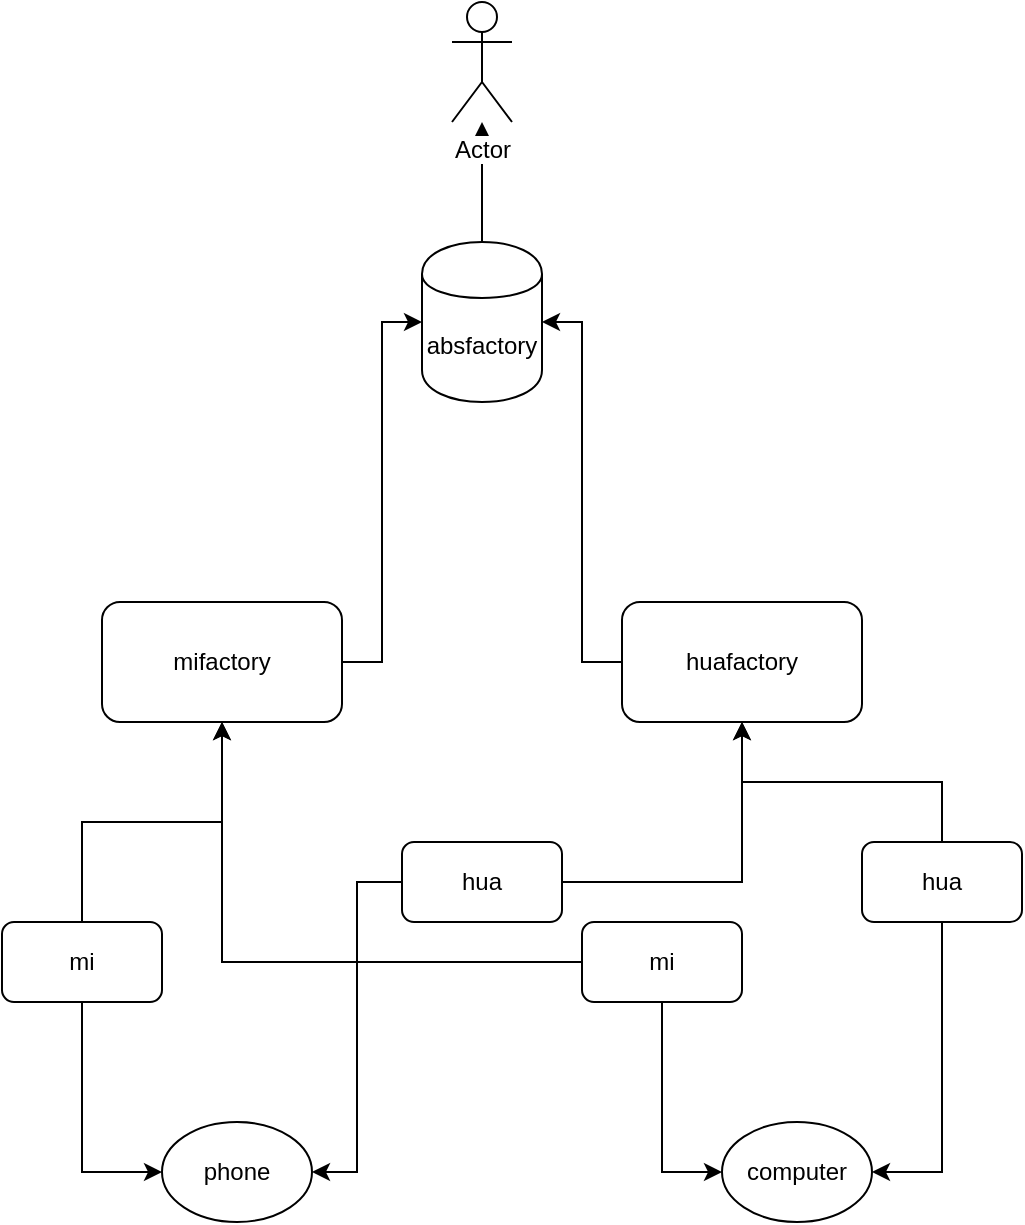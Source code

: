 <mxfile version="13.1.5" type="github">
  <diagram id="Lff7YvmYgtOwgRBLiUNm" name="Page-1">
    <mxGraphModel dx="1422" dy="772" grid="1" gridSize="10" guides="1" tooltips="1" connect="1" arrows="1" fold="1" page="1" pageScale="1" pageWidth="827" pageHeight="1169" math="0" shadow="0">
      <root>
        <mxCell id="0" />
        <mxCell id="1" parent="0" />
        <mxCell id="Yo-x4cgYG-3PW48Pr5Y--7" style="edgeStyle=orthogonalEdgeStyle;rounded=0;orthogonalLoop=1;jettySize=auto;html=1;entryX=0;entryY=0.5;entryDx=0;entryDy=0;" edge="1" parent="1" source="Yo-x4cgYG-3PW48Pr5Y--1" target="Yo-x4cgYG-3PW48Pr5Y--6">
          <mxGeometry relative="1" as="geometry" />
        </mxCell>
        <mxCell id="Yo-x4cgYG-3PW48Pr5Y--14" style="edgeStyle=orthogonalEdgeStyle;rounded=0;orthogonalLoop=1;jettySize=auto;html=1;entryX=0.5;entryY=1;entryDx=0;entryDy=0;" edge="1" parent="1" source="Yo-x4cgYG-3PW48Pr5Y--1" target="Yo-x4cgYG-3PW48Pr5Y--13">
          <mxGeometry relative="1" as="geometry" />
        </mxCell>
        <mxCell id="Yo-x4cgYG-3PW48Pr5Y--1" value="mi" style="rounded=1;whiteSpace=wrap;html=1;" vertex="1" parent="1">
          <mxGeometry x="90" y="490" width="80" height="40" as="geometry" />
        </mxCell>
        <mxCell id="Yo-x4cgYG-3PW48Pr5Y--16" style="edgeStyle=orthogonalEdgeStyle;rounded=0;orthogonalLoop=1;jettySize=auto;html=1;entryX=1;entryY=0.5;entryDx=0;entryDy=0;" edge="1" parent="1" source="Yo-x4cgYG-3PW48Pr5Y--2" target="Yo-x4cgYG-3PW48Pr5Y--6">
          <mxGeometry relative="1" as="geometry" />
        </mxCell>
        <mxCell id="Yo-x4cgYG-3PW48Pr5Y--18" style="edgeStyle=orthogonalEdgeStyle;rounded=0;orthogonalLoop=1;jettySize=auto;html=1;" edge="1" parent="1" source="Yo-x4cgYG-3PW48Pr5Y--2" target="Yo-x4cgYG-3PW48Pr5Y--17">
          <mxGeometry relative="1" as="geometry" />
        </mxCell>
        <mxCell id="Yo-x4cgYG-3PW48Pr5Y--2" value="hua" style="rounded=1;whiteSpace=wrap;html=1;" vertex="1" parent="1">
          <mxGeometry x="290" y="450" width="80" height="40" as="geometry" />
        </mxCell>
        <mxCell id="Yo-x4cgYG-3PW48Pr5Y--11" style="edgeStyle=orthogonalEdgeStyle;rounded=0;orthogonalLoop=1;jettySize=auto;html=1;entryX=0;entryY=0.5;entryDx=0;entryDy=0;" edge="1" parent="1" source="Yo-x4cgYG-3PW48Pr5Y--3" target="Yo-x4cgYG-3PW48Pr5Y--9">
          <mxGeometry relative="1" as="geometry" />
        </mxCell>
        <mxCell id="Yo-x4cgYG-3PW48Pr5Y--15" style="edgeStyle=orthogonalEdgeStyle;rounded=0;orthogonalLoop=1;jettySize=auto;html=1;" edge="1" parent="1" source="Yo-x4cgYG-3PW48Pr5Y--3" target="Yo-x4cgYG-3PW48Pr5Y--13">
          <mxGeometry relative="1" as="geometry" />
        </mxCell>
        <mxCell id="Yo-x4cgYG-3PW48Pr5Y--3" value="mi" style="rounded=1;whiteSpace=wrap;html=1;" vertex="1" parent="1">
          <mxGeometry x="380" y="490" width="80" height="40" as="geometry" />
        </mxCell>
        <mxCell id="Yo-x4cgYG-3PW48Pr5Y--12" style="edgeStyle=orthogonalEdgeStyle;rounded=0;orthogonalLoop=1;jettySize=auto;html=1;entryX=1;entryY=0.5;entryDx=0;entryDy=0;" edge="1" parent="1" source="Yo-x4cgYG-3PW48Pr5Y--4" target="Yo-x4cgYG-3PW48Pr5Y--9">
          <mxGeometry relative="1" as="geometry" />
        </mxCell>
        <mxCell id="Yo-x4cgYG-3PW48Pr5Y--19" style="edgeStyle=orthogonalEdgeStyle;rounded=0;orthogonalLoop=1;jettySize=auto;html=1;entryX=0.5;entryY=1;entryDx=0;entryDy=0;" edge="1" parent="1" source="Yo-x4cgYG-3PW48Pr5Y--4" target="Yo-x4cgYG-3PW48Pr5Y--17">
          <mxGeometry relative="1" as="geometry" />
        </mxCell>
        <mxCell id="Yo-x4cgYG-3PW48Pr5Y--4" value="hua" style="rounded=1;whiteSpace=wrap;html=1;" vertex="1" parent="1">
          <mxGeometry x="520" y="450" width="80" height="40" as="geometry" />
        </mxCell>
        <mxCell id="Yo-x4cgYG-3PW48Pr5Y--6" value="phone" style="ellipse;whiteSpace=wrap;html=1;" vertex="1" parent="1">
          <mxGeometry x="170" y="590" width="75" height="50" as="geometry" />
        </mxCell>
        <mxCell id="Yo-x4cgYG-3PW48Pr5Y--9" value="computer" style="ellipse;whiteSpace=wrap;html=1;" vertex="1" parent="1">
          <mxGeometry x="450" y="590" width="75" height="50" as="geometry" />
        </mxCell>
        <mxCell id="Yo-x4cgYG-3PW48Pr5Y--22" style="edgeStyle=orthogonalEdgeStyle;rounded=0;orthogonalLoop=1;jettySize=auto;html=1;entryX=0;entryY=0.5;entryDx=0;entryDy=0;" edge="1" parent="1" source="Yo-x4cgYG-3PW48Pr5Y--13" target="Yo-x4cgYG-3PW48Pr5Y--20">
          <mxGeometry relative="1" as="geometry" />
        </mxCell>
        <mxCell id="Yo-x4cgYG-3PW48Pr5Y--13" value="mifactory" style="rounded=1;whiteSpace=wrap;html=1;" vertex="1" parent="1">
          <mxGeometry x="140" y="330" width="120" height="60" as="geometry" />
        </mxCell>
        <mxCell id="Yo-x4cgYG-3PW48Pr5Y--23" style="edgeStyle=orthogonalEdgeStyle;rounded=0;orthogonalLoop=1;jettySize=auto;html=1;entryX=1;entryY=0.5;entryDx=0;entryDy=0;" edge="1" parent="1" source="Yo-x4cgYG-3PW48Pr5Y--17" target="Yo-x4cgYG-3PW48Pr5Y--20">
          <mxGeometry relative="1" as="geometry" />
        </mxCell>
        <mxCell id="Yo-x4cgYG-3PW48Pr5Y--17" value="huafactory" style="rounded=1;whiteSpace=wrap;html=1;" vertex="1" parent="1">
          <mxGeometry x="400" y="330" width="120" height="60" as="geometry" />
        </mxCell>
        <mxCell id="Yo-x4cgYG-3PW48Pr5Y--25" style="edgeStyle=orthogonalEdgeStyle;rounded=0;orthogonalLoop=1;jettySize=auto;html=1;" edge="1" parent="1" source="Yo-x4cgYG-3PW48Pr5Y--20" target="Yo-x4cgYG-3PW48Pr5Y--24">
          <mxGeometry relative="1" as="geometry" />
        </mxCell>
        <mxCell id="Yo-x4cgYG-3PW48Pr5Y--20" value="absfactory" style="shape=cylinder;whiteSpace=wrap;html=1;boundedLbl=1;backgroundOutline=1;" vertex="1" parent="1">
          <mxGeometry x="300" y="150" width="60" height="80" as="geometry" />
        </mxCell>
        <mxCell id="Yo-x4cgYG-3PW48Pr5Y--24" value="Actor" style="shape=umlActor;verticalLabelPosition=bottom;labelBackgroundColor=#ffffff;verticalAlign=top;html=1;outlineConnect=0;" vertex="1" parent="1">
          <mxGeometry x="315" y="30" width="30" height="60" as="geometry" />
        </mxCell>
      </root>
    </mxGraphModel>
  </diagram>
</mxfile>
